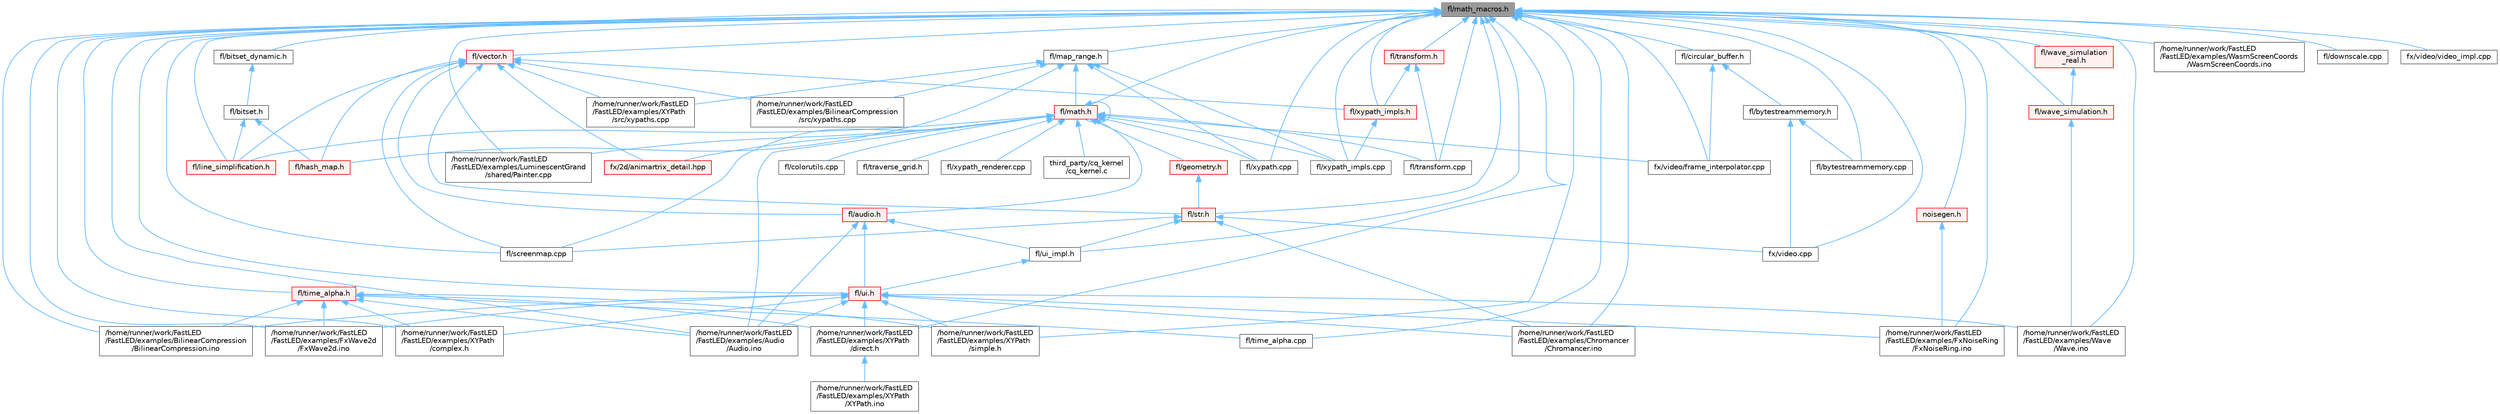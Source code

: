 digraph "fl/math_macros.h"
{
 // INTERACTIVE_SVG=YES
 // LATEX_PDF_SIZE
  bgcolor="transparent";
  edge [fontname=Helvetica,fontsize=10,labelfontname=Helvetica,labelfontsize=10];
  node [fontname=Helvetica,fontsize=10,shape=box,height=0.2,width=0.4];
  Node1 [id="Node000001",label="fl/math_macros.h",height=0.2,width=0.4,color="gray40", fillcolor="grey60", style="filled", fontcolor="black",tooltip=" "];
  Node1 -> Node2 [id="edge1_Node000001_Node000002",dir="back",color="steelblue1",style="solid",tooltip=" "];
  Node2 [id="Node000002",label="/home/runner/work/FastLED\l/FastLED/examples/Audio\l/Audio.ino",height=0.2,width=0.4,color="grey40", fillcolor="white", style="filled",URL="$dc/d5d/_audio_8ino.html",tooltip=" "];
  Node1 -> Node3 [id="edge2_Node000001_Node000003",dir="back",color="steelblue1",style="solid",tooltip=" "];
  Node3 [id="Node000003",label="/home/runner/work/FastLED\l/FastLED/examples/BilinearCompression\l/BilinearCompression.ino",height=0.2,width=0.4,color="grey40", fillcolor="white", style="filled",URL="$da/d05/_bilinear_compression_8ino.html",tooltip=" "];
  Node1 -> Node4 [id="edge3_Node000001_Node000004",dir="back",color="steelblue1",style="solid",tooltip=" "];
  Node4 [id="Node000004",label="/home/runner/work/FastLED\l/FastLED/examples/Chromancer\l/Chromancer.ino",height=0.2,width=0.4,color="grey40", fillcolor="white", style="filled",URL="$d1/ddb/_chromancer_8ino.html",tooltip=" "];
  Node1 -> Node5 [id="edge4_Node000001_Node000005",dir="back",color="steelblue1",style="solid",tooltip=" "];
  Node5 [id="Node000005",label="/home/runner/work/FastLED\l/FastLED/examples/FxNoiseRing\l/FxNoiseRing.ino",height=0.2,width=0.4,color="grey40", fillcolor="white", style="filled",URL="$d3/dac/_fx_noise_ring_8ino.html",tooltip=" "];
  Node1 -> Node6 [id="edge5_Node000001_Node000006",dir="back",color="steelblue1",style="solid",tooltip=" "];
  Node6 [id="Node000006",label="/home/runner/work/FastLED\l/FastLED/examples/FxWave2d\l/FxWave2d.ino",height=0.2,width=0.4,color="grey40", fillcolor="white", style="filled",URL="$dd/d10/_fx_wave2d_8ino.html",tooltip=" "];
  Node1 -> Node7 [id="edge6_Node000001_Node000007",dir="back",color="steelblue1",style="solid",tooltip=" "];
  Node7 [id="Node000007",label="/home/runner/work/FastLED\l/FastLED/examples/LuminescentGrand\l/shared/Painter.cpp",height=0.2,width=0.4,color="grey40", fillcolor="white", style="filled",URL="$db/d33/_painter_8cpp.html",tooltip=" "];
  Node1 -> Node8 [id="edge7_Node000001_Node000008",dir="back",color="steelblue1",style="solid",tooltip=" "];
  Node8 [id="Node000008",label="/home/runner/work/FastLED\l/FastLED/examples/WasmScreenCoords\l/WasmScreenCoords.ino",height=0.2,width=0.4,color="grey40", fillcolor="white", style="filled",URL="$dc/d4d/_wasm_screen_coords_8ino.html",tooltip="Simple test for screen coordinates in the web compiled version of FastLED."];
  Node1 -> Node9 [id="edge8_Node000001_Node000009",dir="back",color="steelblue1",style="solid",tooltip=" "];
  Node9 [id="Node000009",label="/home/runner/work/FastLED\l/FastLED/examples/Wave\l/Wave.ino",height=0.2,width=0.4,color="grey40", fillcolor="white", style="filled",URL="$d1/d16/_wave_8ino.html",tooltip=" "];
  Node1 -> Node10 [id="edge9_Node000001_Node000010",dir="back",color="steelblue1",style="solid",tooltip=" "];
  Node10 [id="Node000010",label="/home/runner/work/FastLED\l/FastLED/examples/XYPath\l/complex.h",height=0.2,width=0.4,color="grey40", fillcolor="white", style="filled",URL="$d7/d3b/complex_8h.html",tooltip=" "];
  Node1 -> Node11 [id="edge10_Node000001_Node000011",dir="back",color="steelblue1",style="solid",tooltip=" "];
  Node11 [id="Node000011",label="/home/runner/work/FastLED\l/FastLED/examples/XYPath\l/direct.h",height=0.2,width=0.4,color="grey40", fillcolor="white", style="filled",URL="$d6/daf/direct_8h.html",tooltip=" "];
  Node11 -> Node12 [id="edge11_Node000011_Node000012",dir="back",color="steelblue1",style="solid",tooltip=" "];
  Node12 [id="Node000012",label="/home/runner/work/FastLED\l/FastLED/examples/XYPath\l/XYPath.ino",height=0.2,width=0.4,color="grey40", fillcolor="white", style="filled",URL="$d2/d9c/_x_y_path_8ino.html",tooltip=" "];
  Node1 -> Node13 [id="edge12_Node000001_Node000013",dir="back",color="steelblue1",style="solid",tooltip=" "];
  Node13 [id="Node000013",label="/home/runner/work/FastLED\l/FastLED/examples/XYPath\l/simple.h",height=0.2,width=0.4,color="grey40", fillcolor="white", style="filled",URL="$d8/d14/simple_8h.html",tooltip=" "];
  Node1 -> Node14 [id="edge13_Node000001_Node000014",dir="back",color="steelblue1",style="solid",tooltip=" "];
  Node14 [id="Node000014",label="fl/bitset_dynamic.h",height=0.2,width=0.4,color="grey40", fillcolor="white", style="filled",URL="$de/d7a/bitset__dynamic_8h.html",tooltip=" "];
  Node14 -> Node15 [id="edge14_Node000014_Node000015",dir="back",color="steelblue1",style="solid",tooltip=" "];
  Node15 [id="Node000015",label="fl/bitset.h",height=0.2,width=0.4,color="grey40", fillcolor="white", style="filled",URL="$d1/d69/bitset_8h.html",tooltip=" "];
  Node15 -> Node16 [id="edge15_Node000015_Node000016",dir="back",color="steelblue1",style="solid",tooltip=" "];
  Node16 [id="Node000016",label="fl/hash_map.h",height=0.2,width=0.4,color="red", fillcolor="#FFF0F0", style="filled",URL="$d6/d13/hash__map_8h.html",tooltip=" "];
  Node15 -> Node32 [id="edge16_Node000015_Node000032",dir="back",color="steelblue1",style="solid",tooltip=" "];
  Node32 [id="Node000032",label="fl/line_simplification.h",height=0.2,width=0.4,color="red", fillcolor="#FFF0F0", style="filled",URL="$d8/da7/line__simplification_8h.html",tooltip=" "];
  Node1 -> Node34 [id="edge17_Node000001_Node000034",dir="back",color="steelblue1",style="solid",tooltip=" "];
  Node34 [id="Node000034",label="fl/bytestreammemory.cpp",height=0.2,width=0.4,color="grey40", fillcolor="white", style="filled",URL="$de/d95/bytestreammemory_8cpp.html",tooltip=" "];
  Node1 -> Node35 [id="edge18_Node000001_Node000035",dir="back",color="steelblue1",style="solid",tooltip=" "];
  Node35 [id="Node000035",label="fl/circular_buffer.h",height=0.2,width=0.4,color="grey40", fillcolor="white", style="filled",URL="$d9/d43/circular__buffer_8h.html",tooltip=" "];
  Node35 -> Node36 [id="edge19_Node000035_Node000036",dir="back",color="steelblue1",style="solid",tooltip=" "];
  Node36 [id="Node000036",label="fl/bytestreammemory.h",height=0.2,width=0.4,color="grey40", fillcolor="white", style="filled",URL="$d1/d24/bytestreammemory_8h.html",tooltip=" "];
  Node36 -> Node34 [id="edge20_Node000036_Node000034",dir="back",color="steelblue1",style="solid",tooltip=" "];
  Node36 -> Node37 [id="edge21_Node000036_Node000037",dir="back",color="steelblue1",style="solid",tooltip=" "];
  Node37 [id="Node000037",label="fx/video.cpp",height=0.2,width=0.4,color="grey40", fillcolor="white", style="filled",URL="$d0/d05/video_8cpp.html",tooltip=" "];
  Node35 -> Node38 [id="edge22_Node000035_Node000038",dir="back",color="steelblue1",style="solid",tooltip=" "];
  Node38 [id="Node000038",label="fx/video/frame_interpolator.cpp",height=0.2,width=0.4,color="grey40", fillcolor="white", style="filled",URL="$d5/da4/frame__interpolator_8cpp.html",tooltip=" "];
  Node1 -> Node39 [id="edge23_Node000001_Node000039",dir="back",color="steelblue1",style="solid",tooltip=" "];
  Node39 [id="Node000039",label="fl/downscale.cpp",height=0.2,width=0.4,color="grey40", fillcolor="white", style="filled",URL="$d8/df9/downscale_8cpp.html",tooltip=" "];
  Node1 -> Node32 [id="edge24_Node000001_Node000032",dir="back",color="steelblue1",style="solid",tooltip=" "];
  Node1 -> Node40 [id="edge25_Node000001_Node000040",dir="back",color="steelblue1",style="solid",tooltip=" "];
  Node40 [id="Node000040",label="fl/map_range.h",height=0.2,width=0.4,color="grey40", fillcolor="white", style="filled",URL="$d1/d47/map__range_8h.html",tooltip=" "];
  Node40 -> Node41 [id="edge26_Node000040_Node000041",dir="back",color="steelblue1",style="solid",tooltip=" "];
  Node41 [id="Node000041",label="/home/runner/work/FastLED\l/FastLED/examples/BilinearCompression\l/src/xypaths.cpp",height=0.2,width=0.4,color="grey40", fillcolor="white", style="filled",URL="$d4/dda/_bilinear_compression_2src_2xypaths_8cpp.html",tooltip=" "];
  Node40 -> Node42 [id="edge27_Node000040_Node000042",dir="back",color="steelblue1",style="solid",tooltip=" "];
  Node42 [id="Node000042",label="/home/runner/work/FastLED\l/FastLED/examples/XYPath\l/src/xypaths.cpp",height=0.2,width=0.4,color="grey40", fillcolor="white", style="filled",URL="$d8/d55/_x_y_path_2src_2xypaths_8cpp.html",tooltip=" "];
  Node40 -> Node16 [id="edge28_Node000040_Node000016",dir="back",color="steelblue1",style="solid",tooltip=" "];
  Node40 -> Node43 [id="edge29_Node000040_Node000043",dir="back",color="steelblue1",style="solid",tooltip=" "];
  Node43 [id="Node000043",label="fl/math.h",height=0.2,width=0.4,color="red", fillcolor="#FFF0F0", style="filled",URL="$df/db1/math_8h.html",tooltip=" "];
  Node43 -> Node2 [id="edge30_Node000043_Node000002",dir="back",color="steelblue1",style="solid",tooltip=" "];
  Node43 -> Node7 [id="edge31_Node000043_Node000007",dir="back",color="steelblue1",style="solid",tooltip=" "];
  Node43 -> Node44 [id="edge32_Node000043_Node000044",dir="back",color="steelblue1",style="solid",tooltip=" "];
  Node44 [id="Node000044",label="fl/audio.h",height=0.2,width=0.4,color="red", fillcolor="#FFF0F0", style="filled",URL="$da/d09/audio_8h.html",tooltip=" "];
  Node44 -> Node2 [id="edge33_Node000044_Node000002",dir="back",color="steelblue1",style="solid",tooltip=" "];
  Node44 -> Node47 [id="edge34_Node000044_Node000047",dir="back",color="steelblue1",style="solid",tooltip=" "];
  Node47 [id="Node000047",label="fl/ui.h",height=0.2,width=0.4,color="red", fillcolor="#FFF0F0", style="filled",URL="$d9/d3b/ui_8h.html",tooltip=" "];
  Node47 -> Node2 [id="edge35_Node000047_Node000002",dir="back",color="steelblue1",style="solid",tooltip=" "];
  Node47 -> Node3 [id="edge36_Node000047_Node000003",dir="back",color="steelblue1",style="solid",tooltip=" "];
  Node47 -> Node4 [id="edge37_Node000047_Node000004",dir="back",color="steelblue1",style="solid",tooltip=" "];
  Node47 -> Node5 [id="edge38_Node000047_Node000005",dir="back",color="steelblue1",style="solid",tooltip=" "];
  Node47 -> Node6 [id="edge39_Node000047_Node000006",dir="back",color="steelblue1",style="solid",tooltip=" "];
  Node47 -> Node9 [id="edge40_Node000047_Node000009",dir="back",color="steelblue1",style="solid",tooltip=" "];
  Node47 -> Node10 [id="edge41_Node000047_Node000010",dir="back",color="steelblue1",style="solid",tooltip=" "];
  Node47 -> Node11 [id="edge42_Node000047_Node000011",dir="back",color="steelblue1",style="solid",tooltip=" "];
  Node47 -> Node13 [id="edge43_Node000047_Node000013",dir="back",color="steelblue1",style="solid",tooltip=" "];
  Node44 -> Node66 [id="edge44_Node000044_Node000066",dir="back",color="steelblue1",style="solid",tooltip=" "];
  Node66 [id="Node000066",label="fl/ui_impl.h",height=0.2,width=0.4,color="grey40", fillcolor="white", style="filled",URL="$d6/dc0/ui__impl_8h.html",tooltip=" "];
  Node66 -> Node47 [id="edge45_Node000066_Node000047",dir="back",color="steelblue1",style="solid",tooltip=" "];
  Node43 -> Node67 [id="edge46_Node000043_Node000067",dir="back",color="steelblue1",style="solid",tooltip=" "];
  Node67 [id="Node000067",label="fl/colorutils.cpp",height=0.2,width=0.4,color="grey40", fillcolor="white", style="filled",URL="$da/d2d/colorutils_8cpp.html",tooltip="Misc utility functions for palettes, blending, and more."];
  Node43 -> Node68 [id="edge47_Node000043_Node000068",dir="back",color="steelblue1",style="solid",tooltip=" "];
  Node68 [id="Node000068",label="fl/geometry.h",height=0.2,width=0.4,color="red", fillcolor="#FFF0F0", style="filled",URL="$d4/d67/geometry_8h.html",tooltip=" "];
  Node68 -> Node234 [id="edge48_Node000068_Node000234",dir="back",color="steelblue1",style="solid",tooltip=" "];
  Node234 [id="Node000234",label="fl/str.h",height=0.2,width=0.4,color="red", fillcolor="#FFF0F0", style="filled",URL="$d1/d93/str_8h.html",tooltip=" "];
  Node234 -> Node4 [id="edge49_Node000234_Node000004",dir="back",color="steelblue1",style="solid",tooltip=" "];
  Node234 -> Node181 [id="edge50_Node000234_Node000181",dir="back",color="steelblue1",style="solid",tooltip=" "];
  Node181 [id="Node000181",label="fl/screenmap.cpp",height=0.2,width=0.4,color="grey40", fillcolor="white", style="filled",URL="$d9/d6f/screenmap_8cpp.html",tooltip=" "];
  Node234 -> Node66 [id="edge51_Node000234_Node000066",dir="back",color="steelblue1",style="solid",tooltip=" "];
  Node234 -> Node37 [id="edge52_Node000234_Node000037",dir="back",color="steelblue1",style="solid",tooltip=" "];
  Node43 -> Node32 [id="edge53_Node000043_Node000032",dir="back",color="steelblue1",style="solid",tooltip=" "];
  Node43 -> Node43 [id="edge54_Node000043_Node000043",dir="back",color="steelblue1",style="solid",tooltip=" "];
  Node43 -> Node181 [id="edge55_Node000043_Node000181",dir="back",color="steelblue1",style="solid",tooltip=" "];
  Node43 -> Node183 [id="edge56_Node000043_Node000183",dir="back",color="steelblue1",style="solid",tooltip=" "];
  Node183 [id="Node000183",label="fl/transform.cpp",height=0.2,width=0.4,color="grey40", fillcolor="white", style="filled",URL="$d8/d8c/transform_8cpp.html",tooltip=" "];
  Node43 -> Node228 [id="edge57_Node000043_Node000228",dir="back",color="steelblue1",style="solid",tooltip=" "];
  Node228 [id="Node000228",label="fl/traverse_grid.h",height=0.2,width=0.4,color="grey40", fillcolor="white", style="filled",URL="$d9/d42/traverse__grid_8h.html",tooltip=" "];
  Node43 -> Node29 [id="edge58_Node000043_Node000029",dir="back",color="steelblue1",style="solid",tooltip=" "];
  Node29 [id="Node000029",label="fl/xypath.cpp",height=0.2,width=0.4,color="grey40", fillcolor="white", style="filled",URL="$d4/d78/xypath_8cpp.html",tooltip=" "];
  Node43 -> Node30 [id="edge59_Node000043_Node000030",dir="back",color="steelblue1",style="solid",tooltip=" "];
  Node30 [id="Node000030",label="fl/xypath_impls.cpp",height=0.2,width=0.4,color="grey40", fillcolor="white", style="filled",URL="$d4/db1/xypath__impls_8cpp.html",tooltip=" "];
  Node43 -> Node188 [id="edge60_Node000043_Node000188",dir="back",color="steelblue1",style="solid",tooltip=" "];
  Node188 [id="Node000188",label="fl/xypath_renderer.cpp",height=0.2,width=0.4,color="grey40", fillcolor="white", style="filled",URL="$d2/d31/xypath__renderer_8cpp.html",tooltip=" "];
  Node43 -> Node249 [id="edge61_Node000043_Node000249",dir="back",color="steelblue1",style="solid",tooltip=" "];
  Node249 [id="Node000249",label="fx/2d/animartrix_detail.hpp",height=0.2,width=0.4,color="red", fillcolor="#FFF0F0", style="filled",URL="$d3/d3b/animartrix__detail_8hpp.html",tooltip=" "];
  Node43 -> Node38 [id="edge62_Node000043_Node000038",dir="back",color="steelblue1",style="solid",tooltip=" "];
  Node43 -> Node254 [id="edge63_Node000043_Node000254",dir="back",color="steelblue1",style="solid",tooltip=" "];
  Node254 [id="Node000254",label="third_party/cq_kernel\l/cq_kernel.c",height=0.2,width=0.4,color="grey40", fillcolor="white", style="filled",URL="$d9/dc9/cq__kernel_8c.html",tooltip=" "];
  Node40 -> Node29 [id="edge64_Node000040_Node000029",dir="back",color="steelblue1",style="solid",tooltip=" "];
  Node40 -> Node30 [id="edge65_Node000040_Node000030",dir="back",color="steelblue1",style="solid",tooltip=" "];
  Node1 -> Node43 [id="edge66_Node000001_Node000043",dir="back",color="steelblue1",style="solid",tooltip=" "];
  Node1 -> Node181 [id="edge67_Node000001_Node000181",dir="back",color="steelblue1",style="solid",tooltip=" "];
  Node1 -> Node234 [id="edge68_Node000001_Node000234",dir="back",color="steelblue1",style="solid",tooltip=" "];
  Node1 -> Node262 [id="edge69_Node000001_Node000262",dir="back",color="steelblue1",style="solid",tooltip=" "];
  Node262 [id="Node000262",label="fl/time_alpha.cpp",height=0.2,width=0.4,color="grey40", fillcolor="white", style="filled",URL="$d6/d07/time__alpha_8cpp.html",tooltip=" "];
  Node1 -> Node263 [id="edge70_Node000001_Node000263",dir="back",color="steelblue1",style="solid",tooltip=" "];
  Node263 [id="Node000263",label="fl/time_alpha.h",height=0.2,width=0.4,color="red", fillcolor="#FFF0F0", style="filled",URL="$d0/d87/time__alpha_8h.html",tooltip=" "];
  Node263 -> Node2 [id="edge71_Node000263_Node000002",dir="back",color="steelblue1",style="solid",tooltip=" "];
  Node263 -> Node3 [id="edge72_Node000263_Node000003",dir="back",color="steelblue1",style="solid",tooltip=" "];
  Node263 -> Node6 [id="edge73_Node000263_Node000006",dir="back",color="steelblue1",style="solid",tooltip=" "];
  Node263 -> Node10 [id="edge74_Node000263_Node000010",dir="back",color="steelblue1",style="solid",tooltip=" "];
  Node263 -> Node11 [id="edge75_Node000263_Node000011",dir="back",color="steelblue1",style="solid",tooltip=" "];
  Node263 -> Node13 [id="edge76_Node000263_Node000013",dir="back",color="steelblue1",style="solid",tooltip=" "];
  Node263 -> Node262 [id="edge77_Node000263_Node000262",dir="back",color="steelblue1",style="solid",tooltip=" "];
  Node1 -> Node183 [id="edge78_Node000001_Node000183",dir="back",color="steelblue1",style="solid",tooltip=" "];
  Node1 -> Node184 [id="edge79_Node000001_Node000184",dir="back",color="steelblue1",style="solid",tooltip=" "];
  Node184 [id="Node000184",label="fl/transform.h",height=0.2,width=0.4,color="red", fillcolor="#FFF0F0", style="filled",URL="$d2/d80/transform_8h.html",tooltip=" "];
  Node184 -> Node183 [id="edge80_Node000184_Node000183",dir="back",color="steelblue1",style="solid",tooltip=" "];
  Node184 -> Node189 [id="edge81_Node000184_Node000189",dir="back",color="steelblue1",style="solid",tooltip=" "];
  Node189 [id="Node000189",label="fl/xypath_impls.h",height=0.2,width=0.4,color="red", fillcolor="#FFF0F0", style="filled",URL="$d8/d5f/xypath__impls_8h.html",tooltip=" "];
  Node189 -> Node30 [id="edge82_Node000189_Node000030",dir="back",color="steelblue1",style="solid",tooltip=" "];
  Node1 -> Node47 [id="edge83_Node000001_Node000047",dir="back",color="steelblue1",style="solid",tooltip=" "];
  Node1 -> Node66 [id="edge84_Node000001_Node000066",dir="back",color="steelblue1",style="solid",tooltip=" "];
  Node1 -> Node244 [id="edge85_Node000001_Node000244",dir="back",color="steelblue1",style="solid",tooltip=" "];
  Node244 [id="Node000244",label="fl/vector.h",height=0.2,width=0.4,color="red", fillcolor="#FFF0F0", style="filled",URL="$d6/d68/vector_8h.html",tooltip=" "];
  Node244 -> Node41 [id="edge86_Node000244_Node000041",dir="back",color="steelblue1",style="solid",tooltip=" "];
  Node244 -> Node42 [id="edge87_Node000244_Node000042",dir="back",color="steelblue1",style="solid",tooltip=" "];
  Node244 -> Node44 [id="edge88_Node000244_Node000044",dir="back",color="steelblue1",style="solid",tooltip=" "];
  Node244 -> Node16 [id="edge89_Node000244_Node000016",dir="back",color="steelblue1",style="solid",tooltip=" "];
  Node244 -> Node32 [id="edge90_Node000244_Node000032",dir="back",color="steelblue1",style="solid",tooltip=" "];
  Node244 -> Node181 [id="edge91_Node000244_Node000181",dir="back",color="steelblue1",style="solid",tooltip=" "];
  Node244 -> Node234 [id="edge92_Node000244_Node000234",dir="back",color="steelblue1",style="solid",tooltip=" "];
  Node244 -> Node189 [id="edge93_Node000244_Node000189",dir="back",color="steelblue1",style="solid",tooltip=" "];
  Node244 -> Node249 [id="edge94_Node000244_Node000249",dir="back",color="steelblue1",style="solid",tooltip=" "];
  Node1 -> Node208 [id="edge95_Node000001_Node000208",dir="back",color="steelblue1",style="solid",tooltip=" "];
  Node208 [id="Node000208",label="fl/wave_simulation.h",height=0.2,width=0.4,color="red", fillcolor="#FFF0F0", style="filled",URL="$dc/d36/wave__simulation_8h.html",tooltip=" "];
  Node208 -> Node9 [id="edge96_Node000208_Node000009",dir="back",color="steelblue1",style="solid",tooltip=" "];
  Node1 -> Node210 [id="edge97_Node000001_Node000210",dir="back",color="steelblue1",style="solid",tooltip=" "];
  Node210 [id="Node000210",label="fl/wave_simulation\l_real.h",height=0.2,width=0.4,color="red", fillcolor="#FFF0F0", style="filled",URL="$dd/d8e/wave__simulation__real_8h.html",tooltip=" "];
  Node210 -> Node208 [id="edge98_Node000210_Node000208",dir="back",color="steelblue1",style="solid",tooltip=" "];
  Node1 -> Node29 [id="edge99_Node000001_Node000029",dir="back",color="steelblue1",style="solid",tooltip=" "];
  Node1 -> Node30 [id="edge100_Node000001_Node000030",dir="back",color="steelblue1",style="solid",tooltip=" "];
  Node1 -> Node189 [id="edge101_Node000001_Node000189",dir="back",color="steelblue1",style="solid",tooltip=" "];
  Node1 -> Node37 [id="edge102_Node000001_Node000037",dir="back",color="steelblue1",style="solid",tooltip=" "];
  Node1 -> Node38 [id="edge103_Node000001_Node000038",dir="back",color="steelblue1",style="solid",tooltip=" "];
  Node1 -> Node220 [id="edge104_Node000001_Node000220",dir="back",color="steelblue1",style="solid",tooltip=" "];
  Node220 [id="Node000220",label="fx/video/video_impl.cpp",height=0.2,width=0.4,color="grey40", fillcolor="white", style="filled",URL="$d0/d7f/video__impl_8cpp.html",tooltip=" "];
  Node1 -> Node267 [id="edge105_Node000001_Node000267",dir="back",color="steelblue1",style="solid",tooltip=" "];
  Node267 [id="Node000267",label="noisegen.h",height=0.2,width=0.4,color="red", fillcolor="#FFF0F0", style="filled",URL="$d8/d10/noisegen_8h.html",tooltip="Noise generation classes."];
  Node267 -> Node5 [id="edge106_Node000267_Node000005",dir="back",color="steelblue1",style="solid",tooltip=" "];
}
